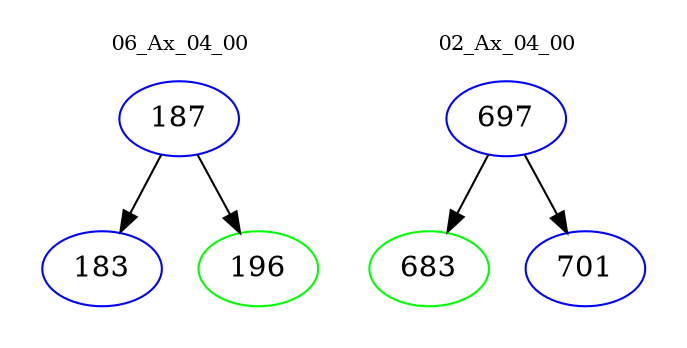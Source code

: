 digraph{
subgraph cluster_0 {
color = white
label = "06_Ax_04_00";
fontsize=10;
T0_187 [label="187", color="blue"]
T0_187 -> T0_183 [color="black"]
T0_183 [label="183", color="blue"]
T0_187 -> T0_196 [color="black"]
T0_196 [label="196", color="green"]
}
subgraph cluster_1 {
color = white
label = "02_Ax_04_00";
fontsize=10;
T1_697 [label="697", color="blue"]
T1_697 -> T1_683 [color="black"]
T1_683 [label="683", color="green"]
T1_697 -> T1_701 [color="black"]
T1_701 [label="701", color="blue"]
}
}
